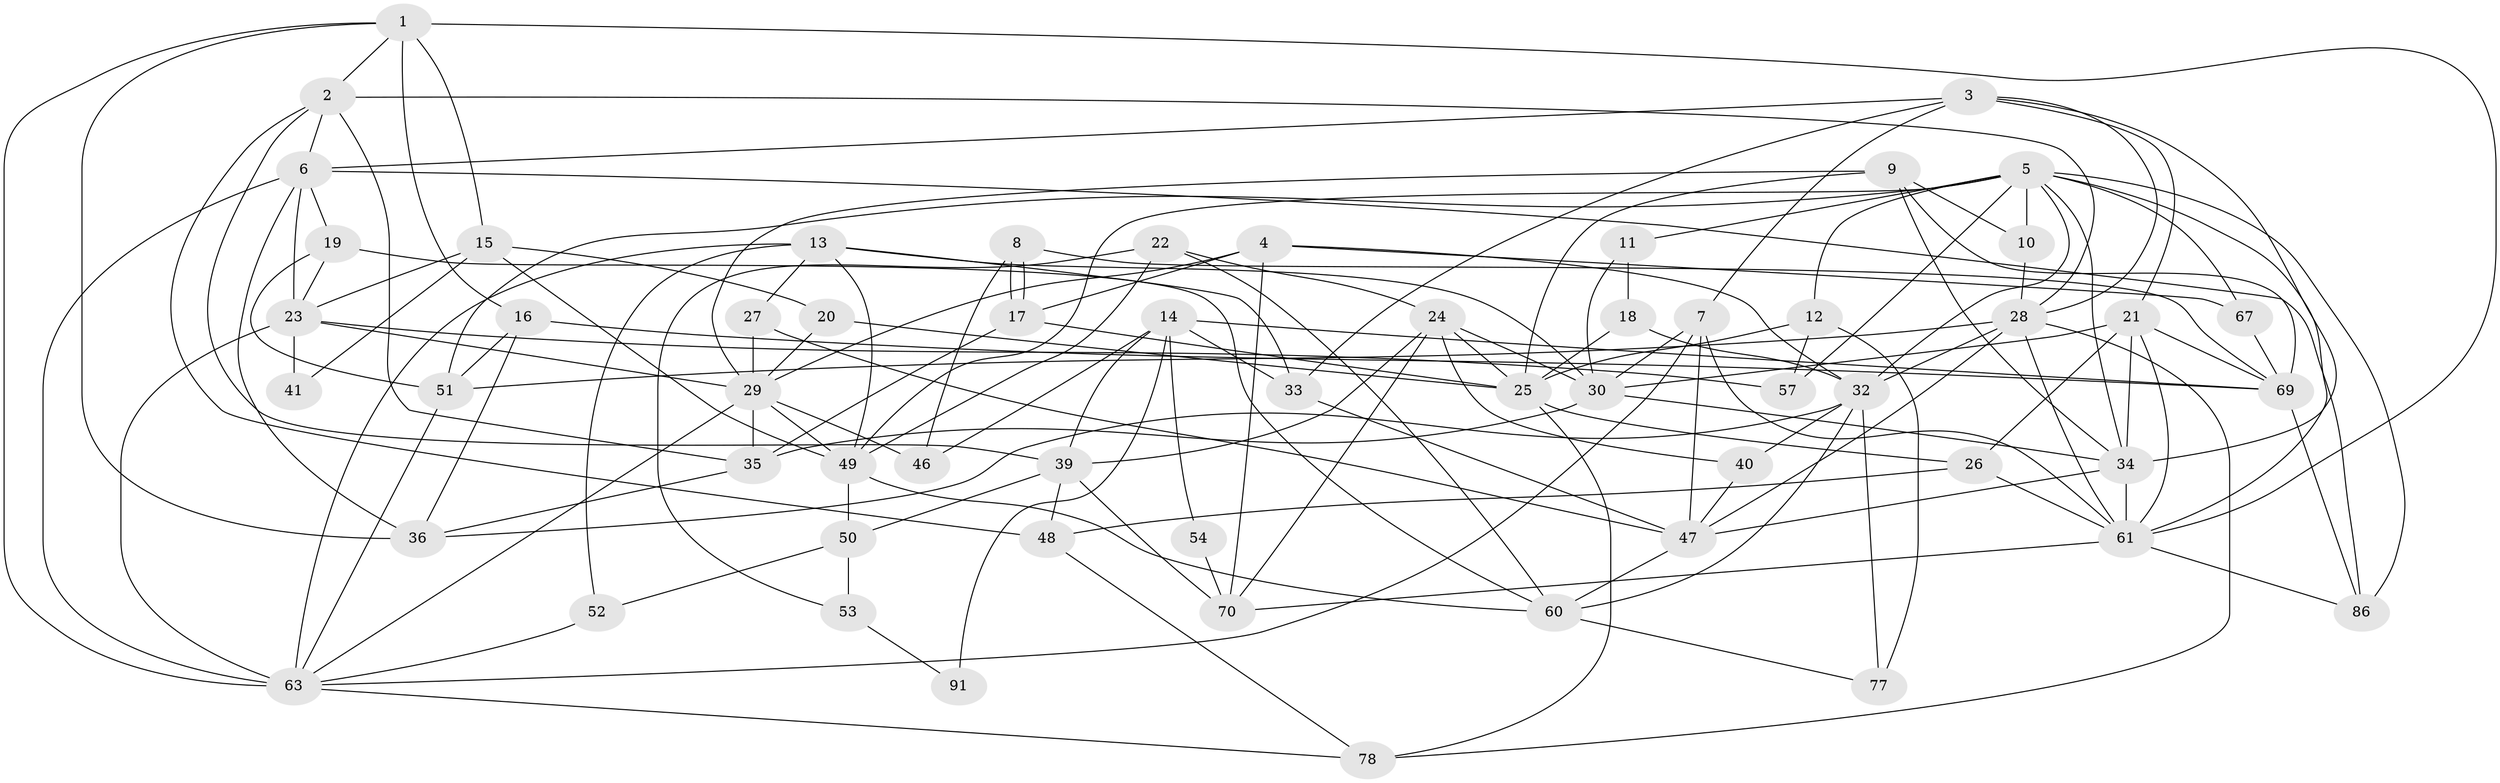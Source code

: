 // Generated by graph-tools (version 1.1) at 2025/52/02/27/25 19:52:06]
// undirected, 58 vertices, 148 edges
graph export_dot {
graph [start="1"]
  node [color=gray90,style=filled];
  1 [super="+45"];
  2 [super="+31"];
  3 [super="+42"];
  4;
  5 [super="+85"];
  6 [super="+37"];
  7;
  8;
  9 [super="+89"];
  10;
  11;
  12 [super="+71"];
  13 [super="+87"];
  14 [super="+83"];
  15 [super="+66"];
  16 [super="+44"];
  17;
  18 [super="+88"];
  19 [super="+80"];
  20 [super="+38"];
  21 [super="+72"];
  22 [super="+76"];
  23 [super="+56"];
  24;
  25 [super="+93"];
  26 [super="+43"];
  27;
  28;
  29 [super="+74"];
  30 [super="+55"];
  32 [super="+73"];
  33 [super="+81"];
  34 [super="+68"];
  35 [super="+58"];
  36;
  39 [super="+84"];
  40;
  41;
  46;
  47 [super="+59"];
  48;
  49;
  50 [super="+92"];
  51 [super="+65"];
  52;
  53;
  54;
  57;
  60 [super="+64"];
  61 [super="+62"];
  63 [super="+90"];
  67;
  69 [super="+75"];
  70 [super="+82"];
  77;
  78 [super="+79"];
  86;
  91;
  1 -- 2;
  1 -- 36;
  1 -- 15;
  1 -- 16;
  1 -- 61;
  1 -- 63;
  2 -- 48;
  2 -- 28;
  2 -- 6;
  2 -- 39;
  2 -- 35;
  3 -- 28;
  3 -- 33;
  3 -- 7;
  3 -- 34;
  3 -- 6;
  3 -- 21;
  4 -- 67;
  4 -- 17;
  4 -- 32;
  4 -- 70;
  4 -- 29;
  5 -- 61;
  5 -- 12;
  5 -- 51;
  5 -- 67;
  5 -- 49;
  5 -- 34;
  5 -- 86;
  5 -- 57;
  5 -- 10;
  5 -- 11;
  5 -- 32;
  6 -- 23;
  6 -- 36 [weight=2];
  6 -- 86;
  6 -- 19;
  6 -- 63;
  7 -- 47;
  7 -- 61;
  7 -- 63;
  7 -- 30;
  8 -- 17;
  8 -- 17;
  8 -- 46;
  8 -- 69;
  9 -- 10;
  9 -- 69;
  9 -- 34;
  9 -- 29;
  9 -- 25;
  10 -- 28;
  11 -- 30;
  11 -- 18;
  12 -- 25;
  12 -- 57;
  12 -- 77;
  13 -- 52;
  13 -- 49;
  13 -- 27;
  13 -- 33;
  13 -- 30;
  13 -- 63;
  14 -- 46;
  14 -- 54;
  14 -- 91;
  14 -- 69;
  14 -- 39;
  14 -- 33;
  15 -- 49;
  15 -- 20;
  15 -- 41;
  15 -- 23;
  16 -- 36;
  16 -- 69;
  16 -- 51;
  17 -- 25;
  17 -- 35;
  18 -- 32;
  18 -- 25;
  19 -- 51;
  19 -- 23;
  19 -- 60;
  20 -- 25;
  20 -- 29;
  21 -- 30;
  21 -- 61;
  21 -- 69;
  21 -- 26;
  21 -- 34;
  22 -- 24;
  22 -- 49;
  22 -- 60;
  22 -- 53;
  23 -- 29;
  23 -- 41;
  23 -- 57;
  23 -- 63;
  24 -- 30;
  24 -- 40;
  24 -- 70;
  24 -- 25;
  24 -- 39;
  25 -- 78;
  25 -- 26;
  26 -- 48;
  26 -- 61;
  27 -- 47;
  27 -- 29;
  28 -- 32;
  28 -- 51;
  28 -- 61;
  28 -- 78;
  28 -- 47;
  29 -- 49;
  29 -- 35;
  29 -- 46;
  29 -- 63;
  30 -- 34;
  30 -- 35;
  32 -- 60;
  32 -- 77;
  32 -- 40;
  32 -- 36;
  33 -- 47;
  34 -- 61;
  34 -- 47;
  35 -- 36;
  39 -- 70 [weight=2];
  39 -- 48;
  39 -- 50;
  40 -- 47;
  47 -- 60;
  48 -- 78;
  49 -- 50;
  49 -- 60;
  50 -- 52;
  50 -- 53;
  51 -- 63;
  52 -- 63;
  53 -- 91;
  54 -- 70;
  60 -- 77;
  61 -- 86;
  61 -- 70;
  63 -- 78;
  67 -- 69;
  69 -- 86;
}
